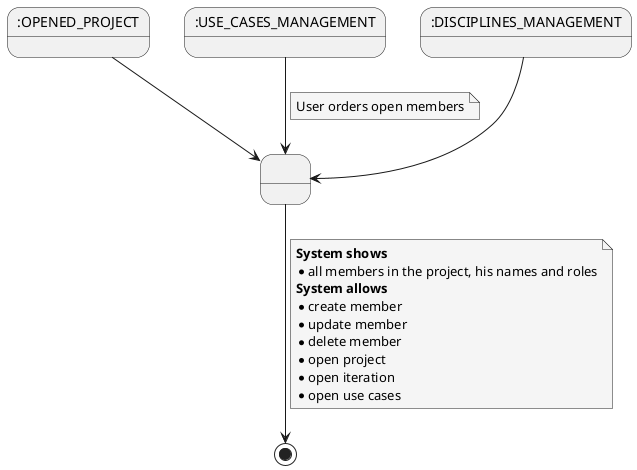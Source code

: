 @startuml
skinparam {
    NoteBackgroundColor #whiteSmoke
}

    state 0 as ":OPENED_PROJECT"
    state 1 as " "
    state 2 as ":USE_CASES_MANAGEMENT"
    state 3 as ":DISCIPLINES_MANAGEMENT"

    0 --> 1

    2 --> 1
    note on link
        User orders open members
    end note

    3 --> 1

    1 --> [*]
    note on link
        <b>System shows</b>
        * all members in the project, his names and roles
        <b>System allows</b>
        * create member
        * update member
        * delete member
        * open project
        * open iteration
        * open use cases
    end note

@enduml
